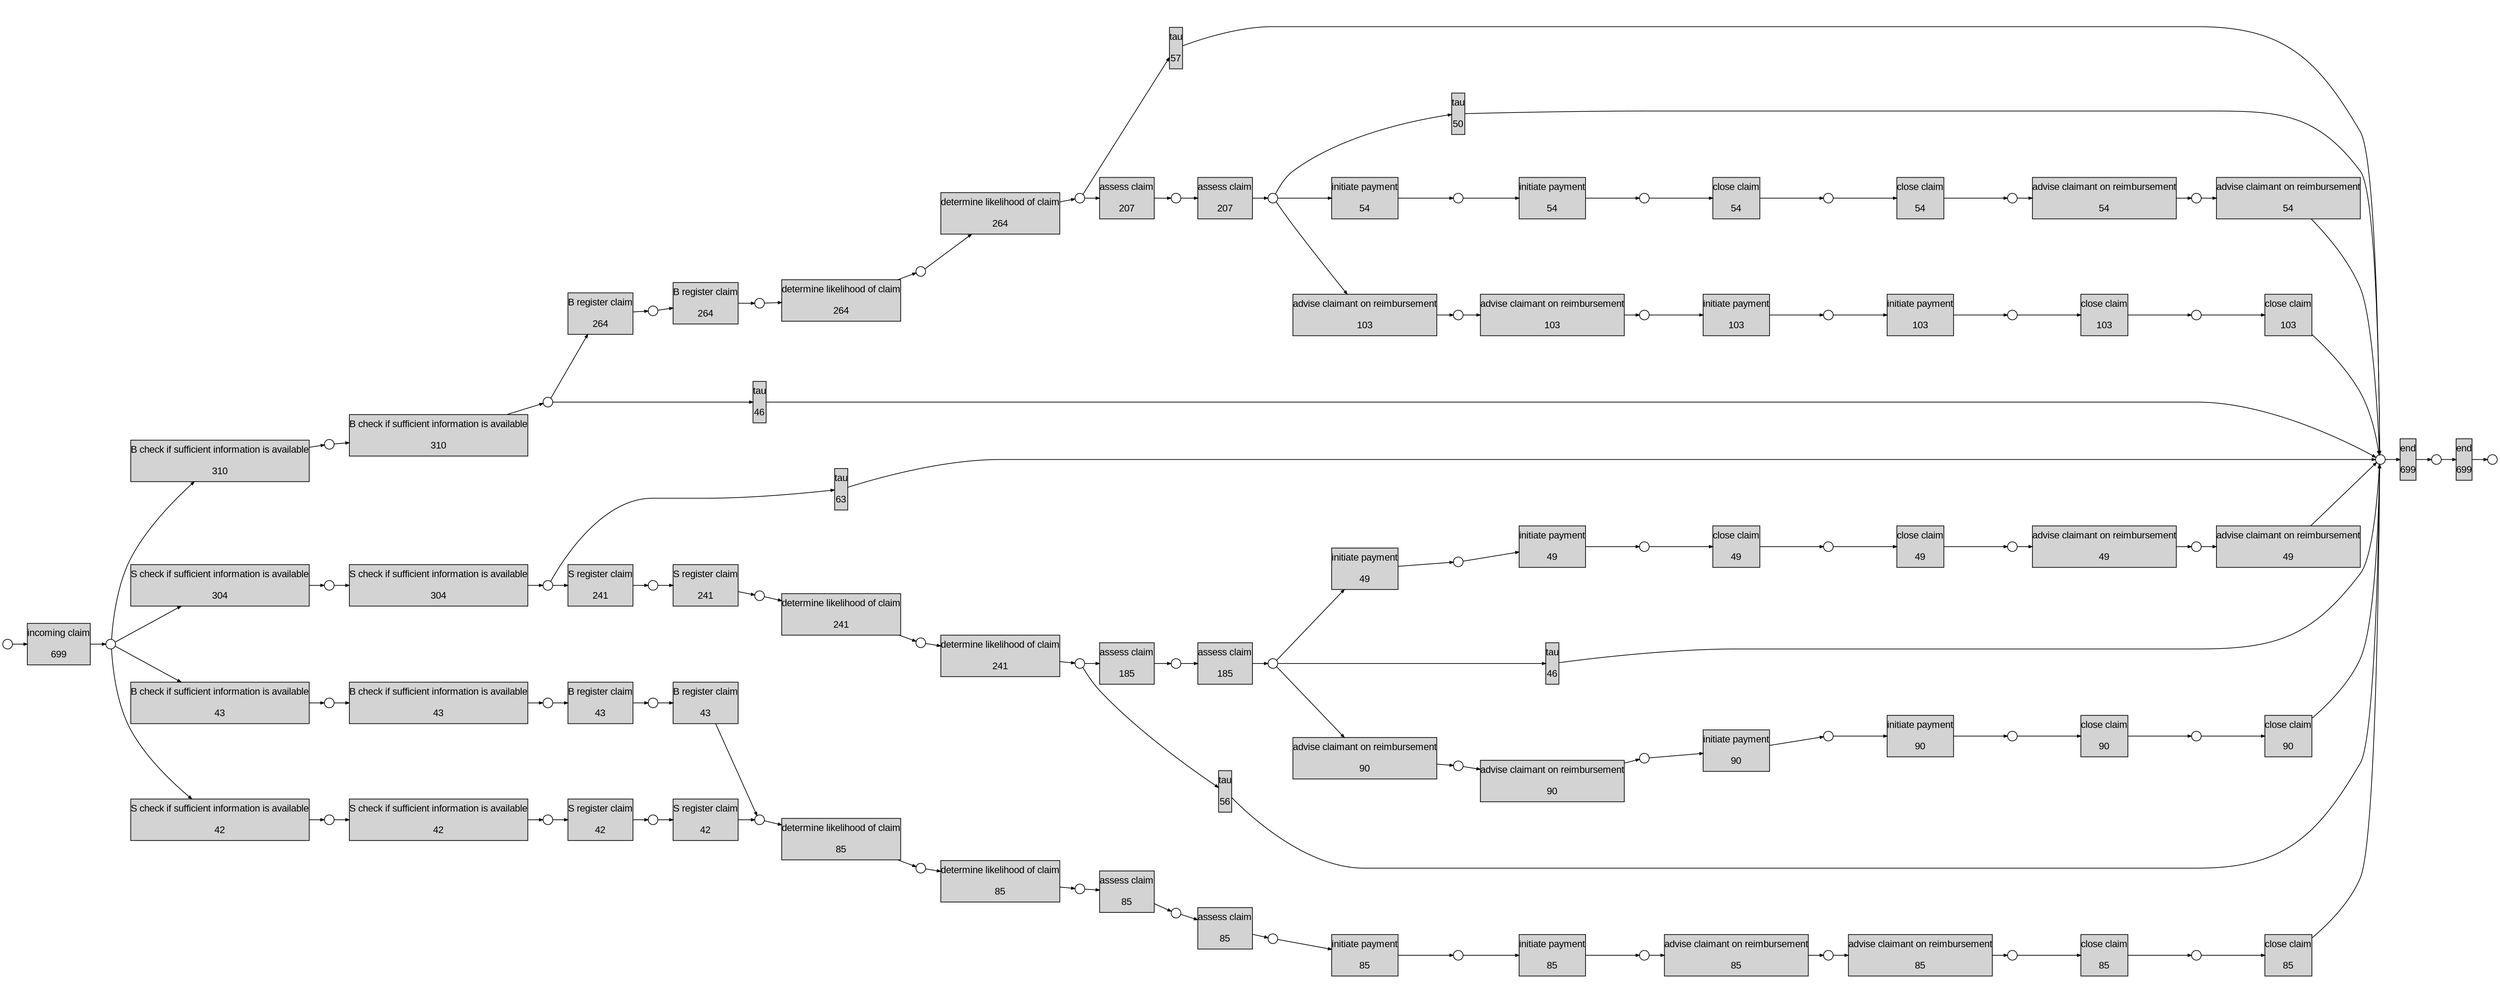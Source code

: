 digraph G { 
ranksep=".3"; fontsize="14"; remincross=true; margin="0.0,0.0"; fontname="Arial";rankdir="LR";
edge [arrowsize="0.5"];
node [height=".2",width=".2",fontname="Arial",fontsize="14"];
ratio=0.4;
id1 [shape="box",margin="0, 0.1",label="B check if sufficient information is available\n\n43",style="filled"];
id2 [shape="box",margin="0, 0.1",label="B check if sufficient information is available\n\n43",style="filled"];
id3 [shape="box",margin="0, 0.1",label="B check if sufficient information is available\n\n310",style="filled"];
id4 [shape="box",margin="0, 0.1",label="B check if sufficient information is available\n\n310",style="filled"];
id5 [shape="box",margin="0, 0.1",label="B register claim\n\n43",style="filled"];
id6 [shape="box",margin="0, 0.1",label="B register claim\n\n43",style="filled"];
id7 [shape="box",margin="0, 0.1",label="B register claim\n\n264",style="filled"];
id8 [shape="box",margin="0, 0.1",label="B register claim\n\n264",style="filled"];
id9 [shape="box",margin="0, 0.1",label="S check if sufficient information is available\n\n42",style="filled"];
id10 [shape="box",margin="0, 0.1",label="S check if sufficient information is available\n\n42",style="filled"];
id11 [shape="box",margin="0, 0.1",label="S check if sufficient information is available\n\n304",style="filled"];
id12 [shape="box",margin="0, 0.1",label="S check if sufficient information is available\n\n304",style="filled"];
id13 [shape="box",margin="0, 0.1",label="S register claim\n\n42",style="filled"];
id14 [shape="box",margin="0, 0.1",label="S register claim\n\n42",style="filled"];
id15 [shape="box",margin="0, 0.1",label="S register claim\n\n241",style="filled"];
id16 [shape="box",margin="0, 0.1",label="S register claim\n\n241",style="filled"];
id17 [shape="box",margin="0, 0.1",label="advise claimant on reimbursement\n\n85",style="filled"];
id18 [shape="box",margin="0, 0.1",label="advise claimant on reimbursement\n\n85",style="filled"];
id19 [shape="box",margin="0, 0.1",label="advise claimant on reimbursement\n\n103",style="filled"];
id20 [shape="box",margin="0, 0.1",label="advise claimant on reimbursement\n\n103",style="filled"];
id21 [shape="box",margin="0, 0.1",label="advise claimant on reimbursement\n\n54",style="filled"];
id22 [shape="box",margin="0, 0.1",label="advise claimant on reimbursement\n\n54",style="filled"];
id23 [shape="box",margin="0, 0.1",label="advise claimant on reimbursement\n\n90",style="filled"];
id24 [shape="box",margin="0, 0.1",label="advise claimant on reimbursement\n\n90",style="filled"];
id25 [shape="box",margin="0, 0.1",label="advise claimant on reimbursement\n\n49",style="filled"];
id26 [shape="box",margin="0, 0.1",label="advise claimant on reimbursement\n\n49",style="filled"];
id27 [shape="box",margin="0, 0.1",label="assess claim\n\n85",style="filled"];
id28 [shape="box",margin="0, 0.1",label="assess claim\n\n85",style="filled"];
id29 [shape="box",margin="0, 0.1",label="assess claim\n\n207",style="filled"];
id30 [shape="box",margin="0, 0.1",label="assess claim\n\n207",style="filled"];
id31 [shape="box",margin="0, 0.1",label="assess claim\n\n185",style="filled"];
id32 [shape="box",margin="0, 0.1",label="assess claim\n\n185",style="filled"];
id33 [shape="box",margin="0, 0.1",label="close claim\n\n85",style="filled"];
id34 [shape="box",margin="0, 0.1",label="close claim\n\n85",style="filled"];
id35 [shape="box",margin="0, 0.1",label="close claim\n\n103",style="filled"];
id36 [shape="box",margin="0, 0.1",label="close claim\n\n103",style="filled"];
id37 [shape="box",margin="0, 0.1",label="close claim\n\n54",style="filled"];
id38 [shape="box",margin="0, 0.1",label="close claim\n\n54",style="filled"];
id39 [shape="box",margin="0, 0.1",label="close claim\n\n90",style="filled"];
id40 [shape="box",margin="0, 0.1",label="close claim\n\n90",style="filled"];
id41 [shape="box",margin="0, 0.1",label="close claim\n\n49",style="filled"];
id42 [shape="box",margin="0, 0.1",label="close claim\n\n49",style="filled"];
id43 [shape="box",margin="0, 0.1",label="determine likelihood of claim\n\n85",style="filled"];
id44 [shape="box",margin="0, 0.1",label="determine likelihood of claim\n\n85",style="filled"];
id45 [shape="box",margin="0, 0.1",label="determine likelihood of claim\n\n264",style="filled"];
id46 [shape="box",margin="0, 0.1",label="determine likelihood of claim\n\n264",style="filled"];
id47 [shape="box",margin="0, 0.1",label="determine likelihood of claim\n\n241",style="filled"];
id48 [shape="box",margin="0, 0.1",label="determine likelihood of claim\n\n241",style="filled"];
id49 [shape="box",margin="0, 0.1",label="end\n\n699",style="filled"];
id50 [shape="box",margin="0, 0.1",label="end\n\n699",style="filled"];
id51 [shape="box",margin="0, 0.1",label="incoming claim\n\n699",style="filled"];
id52 [shape="box",margin="0, 0.1",label="initiate payment\n\n85",style="filled"];
id53 [shape="box",margin="0, 0.1",label="initiate payment\n\n85",style="filled"];
id54 [shape="box",margin="0, 0.1",label="initiate payment\n\n103",style="filled"];
id55 [shape="box",margin="0, 0.1",label="initiate payment\n\n103",style="filled"];
id56 [shape="box",margin="0, 0.1",label="initiate payment\n\n54",style="filled"];
id57 [shape="box",margin="0, 0.1",label="initiate payment\n\n54",style="filled"];
id58 [shape="box",margin="0, 0.1",label="initiate payment\n\n90",style="filled"];
id59 [shape="box",margin="0, 0.1",label="initiate payment\n\n90",style="filled"];
id60 [shape="box",margin="0, 0.1",label="initiate payment\n\n49",style="filled"];
id61 [shape="box",margin="0, 0.1",label="initiate payment\n\n49",style="filled"];
id62 [shape="box",margin="0, 0.1",label="tau\n\n46",style="filled"];
id63 [shape="box",margin="0, 0.1",label="tau\n\n57",style="filled"];
id64 [shape="box",margin="0, 0.1",label="tau\n\n50",style="filled"];
id65 [shape="box",margin="0, 0.1",label="tau\n\n63",style="filled"];
id66 [shape="box",margin="0, 0.1",label="tau\n\n56",style="filled"];
id67 [shape="box",margin="0, 0.1",label="tau\n\n46",style="filled"];
id68 [shape="circle",label=""];
id69 [shape="circle",label=""];
id70 [shape="circle",label=""];
id71 [shape="circle",label=""];
id72 [shape="circle",label=""];
id73 [shape="circle",label=""];
id74 [shape="circle",label=""];
id75 [shape="circle",label=""];
id76 [shape="circle",label=""];
id77 [shape="circle",label=""];
id78 [shape="circle",label=""];
id79 [shape="circle",label=""];
id80 [shape="circle",label=""];
id81 [shape="circle",label=""];
id82 [shape="circle",label=""];
id83 [shape="circle",label=""];
id84 [shape="circle",label=""];
id85 [shape="circle",label=""];
id86 [shape="circle",label=""];
id87 [shape="circle",label=""];
id88 [shape="circle",label=""];
id89 [shape="circle",label=""];
id90 [shape="circle",label=""];
id91 [shape="circle",label=""];
id92 [shape="circle",label=""];
id93 [shape="circle",label=""];
id94 [shape="circle",label=""];
id95 [shape="circle",label=""];
id96 [shape="circle",label=""];
id97 [shape="circle",label=""];
id98 [shape="circle",label=""];
id99 [shape="circle",label=""];
id100 [shape="circle",label=""];
id101 [shape="circle",label=""];
id102 [shape="circle",label=""];
id103 [shape="circle",label=""];
id104 [shape="circle",label=""];
id105 [shape="circle",label=""];
id106 [shape="circle",label=""];
id107 [shape="circle",label=""];
id108 [shape="circle",label=""];
id109 [shape="circle",label=""];
id110 [shape="circle",label=""];
id111 [shape="circle",label=""];
id112 [shape="circle",label=""];
id113 [shape="circle",label=""];
id114 [shape="circle",label=""];
id115 [shape="circle",label=""];
id116 [shape="circle",label=""];
id117 [shape="circle",label=""];
id118 [shape="circle",label=""];
id119 [shape="circle",label=""];
id120 [shape="circle",label=""];
id121 [shape="circle",label=""];
id122 [shape="circle",label=""];
id123 [shape="circle",label=""];
id124 [shape="circle",label=""];
id31 -> id112
id74 -> id14
id102 -> id22
id16 -> id106
id24 -> id113
id111 -> id60
id90 -> id56
id3 -> id110
id115 -> id39
id45 -> id88
id90 -> id64
id112 -> id32
id90 -> id19
id37 -> id101
id1 -> id70
id62 -> id97
id100 -> id21
id4 -> id105
id28 -> id77
id52 -> id80
id69 -> id5
id118 -> id41
id78 -> id28
id13 -> id74
id23 -> id114
id30 -> id90
id17 -> id82
id107 -> id16
id123 -> id51
id106 -> id47
id71 -> id6
id15 -> id107
id58 -> id116
id75 -> id27
id89 -> id1
id33 -> id84
id119 -> id61
id67 -> id97
id25 -> id122
id42 -> id120
id92 -> id54
id89 -> id9
id6 -> id68
id66 -> id97
id43 -> id76
id14 -> id68
id86 -> id8
id111 -> id23
id54 -> id95
id70 -> id2
id91 -> id30
id93 -> id20
id108 -> id31
id5 -> id71
id89 -> id11
id29 -> id91
id38 -> id100
id84 -> id34
id108 -> id66
id39 -> id117
id95 -> id55
id113 -> id58
id94 -> id35
id22 -> id97
id41 -> id121
id48 -> id108
id116 -> id59
id97 -> id49
id114 -> id24
id63 -> id97
id81 -> id33
id87 -> id29
id96 -> id36
id60 -> id119
id57 -> id98
id103 -> id65
id51 -> id89
id101 -> id38
id21 -> id102
id88 -> id46
id120 -> id25
id7 -> id86
id32 -> id111
id73 -> id10
id87 -> id63
id34 -> id97
id83 -> id45
id110 -> id4
id26 -> id97
id85 -> id50
id89 -> id3
id105 -> id7
id68 -> id43
id44 -> id75
id46 -> id87
id56 -> id99
id49 -> id85
id79 -> id17
id111 -> id67
id8 -> id83
id19 -> id93
id77 -> id52
id65 -> id97
id10 -> id72
id27 -> id78
id82 -> id18
id103 -> id15
id11 -> id104
id72 -> id13
id55 -> id94
id98 -> id37
id117 -> id40
id36 -> id97
id18 -> id81
id12 -> id103
id20 -> id92
id104 -> id12
id122 -> id26
id40 -> id97
id53 -> id79
id47 -> id109
id2 -> id69
id105 -> id62
id61 -> id118
id80 -> id53
id109 -> id48
id121 -> id42
id9 -> id73
id99 -> id57
id50 -> id124
id59 -> id115
id35 -> id96
id64 -> id97
id76 -> id44
}
